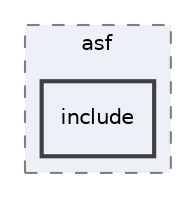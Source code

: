 digraph "packages/asf/include"
{
 // INTERACTIVE_SVG=YES
 // LATEX_PDF_SIZE
  bgcolor="transparent";
  edge [fontname="Helvetica",fontsize="10",labelfontname="Helvetica",labelfontsize="10"];
  node [fontname="Helvetica",fontsize="10",shape=record];
  compound=true
  subgraph clusterdir_b7697b0185a51715c264a99a502fafbf {
    graph [ bgcolor="#edf0f7", pencolor="grey50", style="filled,dashed,", label="asf", fontname="Helvetica", fontsize="10", URL="dir_b7697b0185a51715c264a99a502fafbf.html"]
  dir_1ee0a056d8a92d6552e2dbdc0a4d0714 [shape=box, label="include", style="filled,bold,", fillcolor="#edf0f7", color="grey25", URL="dir_1ee0a056d8a92d6552e2dbdc0a4d0714.html"];
  }
}
